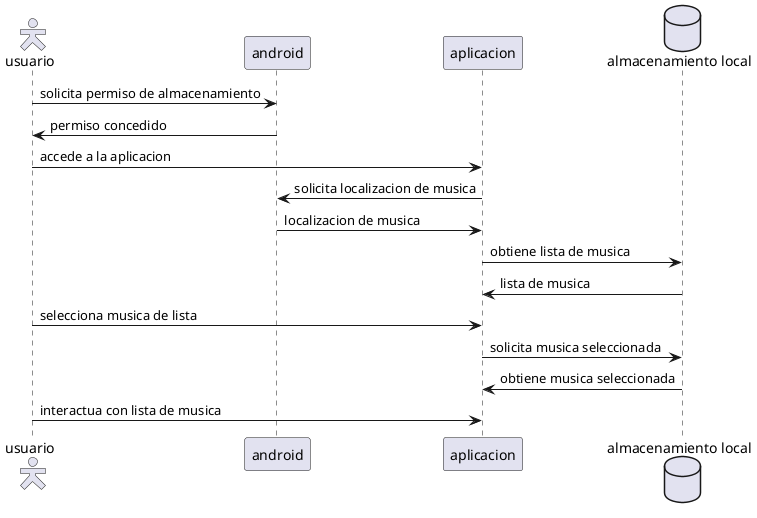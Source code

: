 @startuml
skinparam actorStyle Hollow 

actor usuario

usuario -> android: solicita permiso de almacenamiento
android -> usuario: permiso concedido
usuario -> aplicacion: accede a la aplicacion
aplicacion -> android: solicita localizacion de musica
android -> aplicacion: localizacion de musica

database "almacenamiento local" as almacenamiento_local
aplicacion -> almacenamiento_local: obtiene lista de musica
almacenamiento_local -> aplicacion: lista de musica

usuario -> aplicacion: selecciona musica de lista
aplicacion -> almacenamiento_local : solicita musica seleccionada
almacenamiento_local -> aplicacion : obtiene musica seleccionada

usuario -> aplicacion: interactua con lista de musica


@enduml
